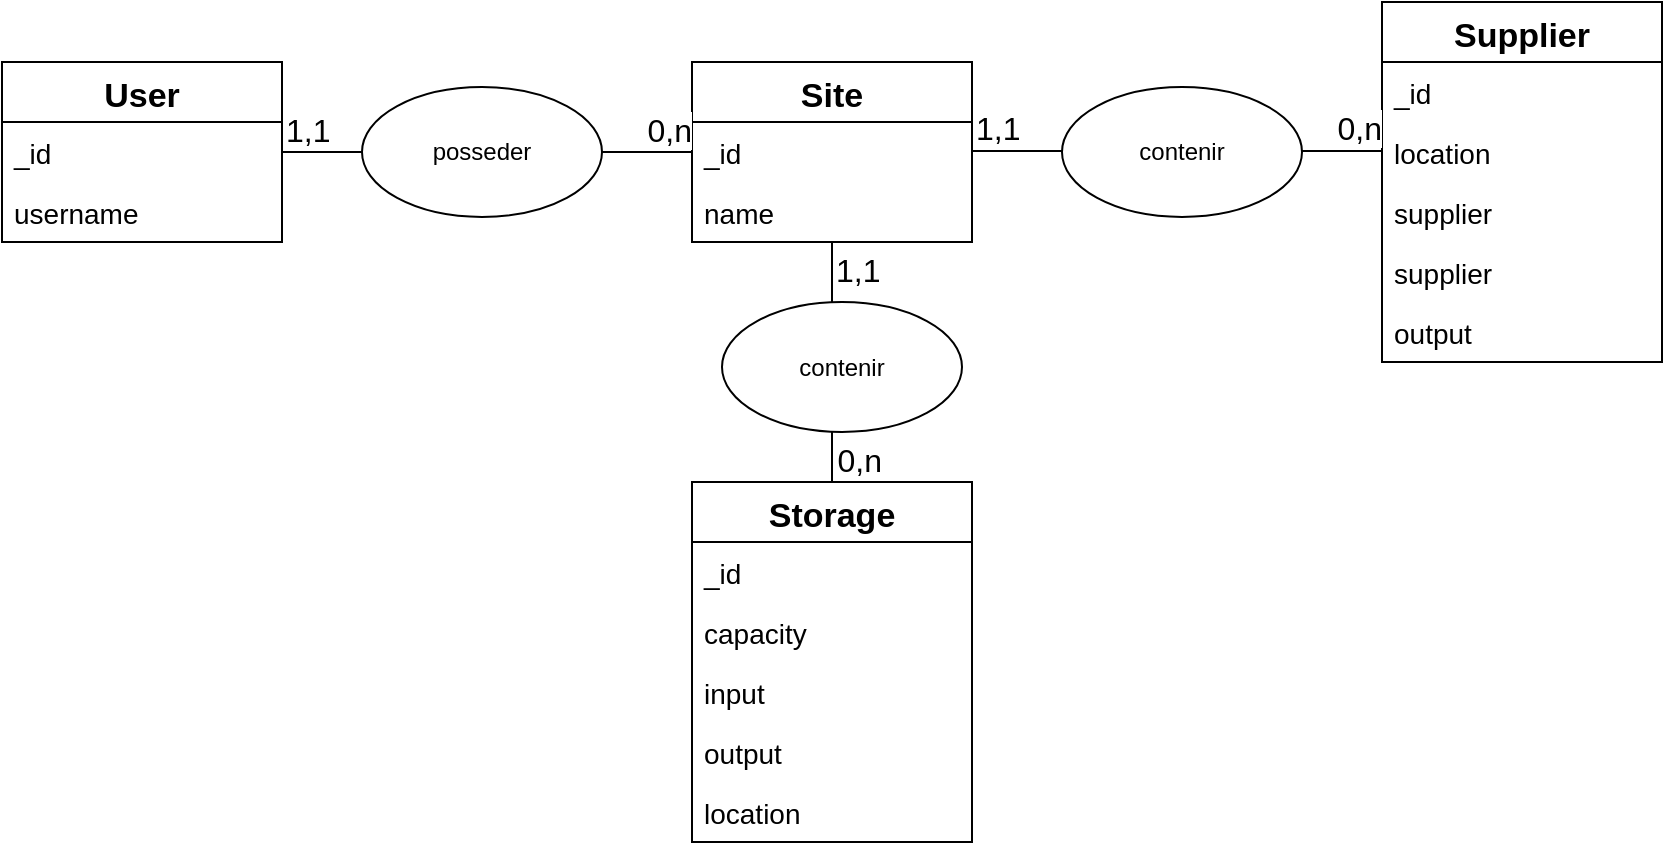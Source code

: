 <mxfile version="20.0.3" type="browser"><diagram id="Ksn7Rp30GhmDVmPr4j0O" name="Page-1"><mxGraphModel dx="572" dy="799" grid="1" gridSize="10" guides="1" tooltips="1" connect="1" arrows="1" fold="1" page="1" pageScale="1" pageWidth="850" pageHeight="1100" math="0" shadow="0"><root><mxCell id="0"/><mxCell id="1" parent="0"/><mxCell id="KCMgJFRSeRRrnCDW5tSi-1" value="User" style="swimlane;fontStyle=1;childLayout=stackLayout;horizontal=1;startSize=30;horizontalStack=0;resizeParent=1;resizeParentMax=0;resizeLast=0;collapsible=1;marginBottom=0;fontSize=17;" parent="1" vertex="1"><mxGeometry x="860" y="150" width="140" height="90" as="geometry"><mxRectangle x="350" y="290" width="60" height="30" as="alternateBounds"/></mxGeometry></mxCell><mxCell id="KCMgJFRSeRRrnCDW5tSi-2" value="_id" style="text;strokeColor=none;fillColor=none;align=left;verticalAlign=middle;spacingLeft=4;spacingRight=4;overflow=hidden;points=[[0,0.5],[1,0.5]];portConstraint=eastwest;rotatable=0;fontSize=14;" parent="KCMgJFRSeRRrnCDW5tSi-1" vertex="1"><mxGeometry y="30" width="140" height="30" as="geometry"/></mxCell><mxCell id="KCMgJFRSeRRrnCDW5tSi-3" value="username" style="text;strokeColor=none;fillColor=none;align=left;verticalAlign=middle;spacingLeft=4;spacingRight=4;overflow=hidden;points=[[0,0.5],[1,0.5]];portConstraint=eastwest;rotatable=0;fontSize=14;" parent="KCMgJFRSeRRrnCDW5tSi-1" vertex="1"><mxGeometry y="60" width="140" height="30" as="geometry"/></mxCell><mxCell id="KCMgJFRSeRRrnCDW5tSi-4" value="Site" style="swimlane;fontStyle=1;childLayout=stackLayout;horizontal=1;startSize=30;horizontalStack=0;resizeParent=1;resizeParentMax=0;resizeLast=0;collapsible=1;marginBottom=0;fontSize=17;" parent="1" vertex="1"><mxGeometry x="1205" y="150" width="140" height="90" as="geometry"><mxRectangle x="350" y="290" width="60" height="30" as="alternateBounds"/></mxGeometry></mxCell><mxCell id="KCMgJFRSeRRrnCDW5tSi-5" value="_id" style="text;strokeColor=none;fillColor=none;align=left;verticalAlign=middle;spacingLeft=4;spacingRight=4;overflow=hidden;points=[[0,0.5],[1,0.5]];portConstraint=eastwest;rotatable=0;fontSize=14;" parent="KCMgJFRSeRRrnCDW5tSi-4" vertex="1"><mxGeometry y="30" width="140" height="30" as="geometry"/></mxCell><mxCell id="KCMgJFRSeRRrnCDW5tSi-16" value="name" style="text;strokeColor=none;fillColor=none;align=left;verticalAlign=middle;spacingLeft=4;spacingRight=4;overflow=hidden;points=[[0,0.5],[1,0.5]];portConstraint=eastwest;rotatable=0;fontSize=14;" parent="KCMgJFRSeRRrnCDW5tSi-4" vertex="1"><mxGeometry y="60" width="140" height="30" as="geometry"/></mxCell><mxCell id="KCMgJFRSeRRrnCDW5tSi-6" value="Supplier" style="swimlane;fontStyle=1;childLayout=stackLayout;horizontal=1;startSize=30;horizontalStack=0;resizeParent=1;resizeParentMax=0;resizeLast=0;collapsible=1;marginBottom=0;fontSize=17;" parent="1" vertex="1"><mxGeometry x="1550" y="120" width="140" height="180" as="geometry"><mxRectangle x="350" y="290" width="60" height="30" as="alternateBounds"/></mxGeometry></mxCell><mxCell id="KCMgJFRSeRRrnCDW5tSi-7" value="_id" style="text;strokeColor=none;fillColor=none;align=left;verticalAlign=middle;spacingLeft=4;spacingRight=4;overflow=hidden;points=[[0,0.5],[1,0.5]];portConstraint=eastwest;rotatable=0;fontSize=14;" parent="KCMgJFRSeRRrnCDW5tSi-6" vertex="1"><mxGeometry y="30" width="140" height="30" as="geometry"/></mxCell><mxCell id="KCMgJFRSeRRrnCDW5tSi-15" value="location   " style="text;strokeColor=none;fillColor=none;align=left;verticalAlign=middle;spacingLeft=4;spacingRight=4;overflow=hidden;points=[[0,0.5],[1,0.5]];portConstraint=eastwest;rotatable=0;fontSize=14;" parent="KCMgJFRSeRRrnCDW5tSi-6" vertex="1"><mxGeometry y="60" width="140" height="30" as="geometry"/></mxCell><mxCell id="KCMgJFRSeRRrnCDW5tSi-14" value="supplier" style="text;strokeColor=none;fillColor=none;align=left;verticalAlign=middle;spacingLeft=4;spacingRight=4;overflow=hidden;points=[[0,0.5],[1,0.5]];portConstraint=eastwest;rotatable=0;fontSize=14;" parent="KCMgJFRSeRRrnCDW5tSi-6" vertex="1"><mxGeometry y="90" width="140" height="30" as="geometry"/></mxCell><mxCell id="KCMgJFRSeRRrnCDW5tSi-13" value="supplier" style="text;strokeColor=none;fillColor=none;align=left;verticalAlign=middle;spacingLeft=4;spacingRight=4;overflow=hidden;points=[[0,0.5],[1,0.5]];portConstraint=eastwest;rotatable=0;fontSize=14;" parent="KCMgJFRSeRRrnCDW5tSi-6" vertex="1"><mxGeometry y="120" width="140" height="30" as="geometry"/></mxCell><mxCell id="KCMgJFRSeRRrnCDW5tSi-12" value="output" style="text;strokeColor=none;fillColor=none;align=left;verticalAlign=middle;spacingLeft=4;spacingRight=4;overflow=hidden;points=[[0,0.5],[1,0.5]];portConstraint=eastwest;rotatable=0;fontSize=14;" parent="KCMgJFRSeRRrnCDW5tSi-6" vertex="1"><mxGeometry y="150" width="140" height="30" as="geometry"/></mxCell><mxCell id="KCMgJFRSeRRrnCDW5tSi-8" value="Storage" style="swimlane;fontStyle=1;childLayout=stackLayout;horizontal=1;startSize=30;horizontalStack=0;resizeParent=1;resizeParentMax=0;resizeLast=0;collapsible=1;marginBottom=0;fontSize=17;" parent="1" vertex="1"><mxGeometry x="1205" y="360" width="140" height="180" as="geometry"><mxRectangle x="350" y="290" width="60" height="30" as="alternateBounds"/></mxGeometry></mxCell><mxCell id="KCMgJFRSeRRrnCDW5tSi-9" value="_id" style="text;strokeColor=none;fillColor=none;align=left;verticalAlign=middle;spacingLeft=4;spacingRight=4;overflow=hidden;points=[[0,0.5],[1,0.5]];portConstraint=eastwest;rotatable=0;fontSize=14;" parent="KCMgJFRSeRRrnCDW5tSi-8" vertex="1"><mxGeometry y="30" width="140" height="30" as="geometry"/></mxCell><mxCell id="KCMgJFRSeRRrnCDW5tSi-20" value="capacity" style="text;strokeColor=none;fillColor=none;align=left;verticalAlign=middle;spacingLeft=4;spacingRight=4;overflow=hidden;points=[[0,0.5],[1,0.5]];portConstraint=eastwest;rotatable=0;fontSize=14;" parent="KCMgJFRSeRRrnCDW5tSi-8" vertex="1"><mxGeometry y="60" width="140" height="30" as="geometry"/></mxCell><mxCell id="KCMgJFRSeRRrnCDW5tSi-19" value="input" style="text;strokeColor=none;fillColor=none;align=left;verticalAlign=middle;spacingLeft=4;spacingRight=4;overflow=hidden;points=[[0,0.5],[1,0.5]];portConstraint=eastwest;rotatable=0;fontSize=14;" parent="KCMgJFRSeRRrnCDW5tSi-8" vertex="1"><mxGeometry y="90" width="140" height="30" as="geometry"/></mxCell><mxCell id="KCMgJFRSeRRrnCDW5tSi-18" value="output" style="text;strokeColor=none;fillColor=none;align=left;verticalAlign=middle;spacingLeft=4;spacingRight=4;overflow=hidden;points=[[0,0.5],[1,0.5]];portConstraint=eastwest;rotatable=0;fontSize=14;" parent="KCMgJFRSeRRrnCDW5tSi-8" vertex="1"><mxGeometry y="120" width="140" height="30" as="geometry"/></mxCell><mxCell id="KCMgJFRSeRRrnCDW5tSi-17" value="location" style="text;strokeColor=none;fillColor=none;align=left;verticalAlign=middle;spacingLeft=4;spacingRight=4;overflow=hidden;points=[[0,0.5],[1,0.5]];portConstraint=eastwest;rotatable=0;fontSize=14;" parent="KCMgJFRSeRRrnCDW5tSi-8" vertex="1"><mxGeometry y="150" width="140" height="30" as="geometry"/></mxCell><mxCell id="Ez-w8TAR4OeqiIRehTk4-2" value="" style="endArrow=none;html=1;edgeStyle=orthogonalEdgeStyle;rounded=0;exitX=1;exitY=0.5;exitDx=0;exitDy=0;entryX=0;entryY=0.5;entryDx=0;entryDy=0;" edge="1" parent="1" source="KCMgJFRSeRRrnCDW5tSi-2" target="KCMgJFRSeRRrnCDW5tSi-5"><mxGeometry relative="1" as="geometry"><mxPoint x="1020" y="194.5" as="sourcePoint"/><mxPoint x="1180" y="194.5" as="targetPoint"/></mxGeometry></mxCell><mxCell id="Ez-w8TAR4OeqiIRehTk4-3" value="1,1" style="edgeLabel;resizable=0;html=1;align=left;verticalAlign=bottom;fontSize=16;" connectable="0" vertex="1" parent="Ez-w8TAR4OeqiIRehTk4-2"><mxGeometry x="-1" relative="1" as="geometry"/></mxCell><mxCell id="Ez-w8TAR4OeqiIRehTk4-4" value="0,n" style="edgeLabel;resizable=0;html=1;align=right;verticalAlign=bottom;fontSize=16;" connectable="0" vertex="1" parent="Ez-w8TAR4OeqiIRehTk4-2"><mxGeometry x="1" relative="1" as="geometry"/></mxCell><mxCell id="KCMgJFRSeRRrnCDW5tSi-28" value="posseder" style="ellipse;whiteSpace=wrap;html=1;" parent="1" vertex="1"><mxGeometry x="1040" y="162.5" width="120" height="65" as="geometry"/></mxCell><mxCell id="Ez-w8TAR4OeqiIRehTk4-8" value="" style="endArrow=none;html=1;edgeStyle=orthogonalEdgeStyle;rounded=0;exitX=1;exitY=0.5;exitDx=0;exitDy=0;entryX=0;entryY=0.5;entryDx=0;entryDy=0;" edge="1" parent="1"><mxGeometry relative="1" as="geometry"><mxPoint x="1345" y="194.5" as="sourcePoint"/><mxPoint x="1550" y="194.5" as="targetPoint"/></mxGeometry></mxCell><mxCell id="Ez-w8TAR4OeqiIRehTk4-9" value="1,1" style="edgeLabel;resizable=0;html=1;align=left;verticalAlign=bottom;fontSize=16;" connectable="0" vertex="1" parent="Ez-w8TAR4OeqiIRehTk4-8"><mxGeometry x="-1" relative="1" as="geometry"/></mxCell><mxCell id="Ez-w8TAR4OeqiIRehTk4-10" value="0,n" style="edgeLabel;resizable=0;html=1;align=right;verticalAlign=bottom;fontSize=16;" connectable="0" vertex="1" parent="Ez-w8TAR4OeqiIRehTk4-8"><mxGeometry x="1" relative="1" as="geometry"/></mxCell><mxCell id="KCMgJFRSeRRrnCDW5tSi-24" value="contenir" style="ellipse;whiteSpace=wrap;html=1;" parent="1" vertex="1"><mxGeometry x="1390" y="162.5" width="120" height="65" as="geometry"/></mxCell><mxCell id="Ez-w8TAR4OeqiIRehTk4-11" value="" style="endArrow=none;html=1;edgeStyle=orthogonalEdgeStyle;rounded=0;entryX=0.5;entryY=0;entryDx=0;entryDy=0;" edge="1" parent="1" source="KCMgJFRSeRRrnCDW5tSi-16"><mxGeometry relative="1" as="geometry"><mxPoint x="1275" y="245.01" as="sourcePoint"/><mxPoint x="1277.94" y="360" as="targetPoint"/><Array as="points"><mxPoint x="1275" y="360"/></Array></mxGeometry></mxCell><mxCell id="Ez-w8TAR4OeqiIRehTk4-12" value="1,1" style="edgeLabel;resizable=0;html=1;align=left;verticalAlign=bottom;fontSize=16;" connectable="0" vertex="1" parent="Ez-w8TAR4OeqiIRehTk4-11"><mxGeometry x="-1" relative="1" as="geometry"><mxPoint y="25" as="offset"/></mxGeometry></mxCell><mxCell id="Ez-w8TAR4OeqiIRehTk4-13" value="0,n" style="edgeLabel;resizable=0;html=1;align=right;verticalAlign=bottom;fontSize=16;" connectable="0" vertex="1" parent="Ez-w8TAR4OeqiIRehTk4-11"><mxGeometry x="1" relative="1" as="geometry"><mxPoint x="22" as="offset"/></mxGeometry></mxCell><mxCell id="KCMgJFRSeRRrnCDW5tSi-26" value="contenir" style="ellipse;whiteSpace=wrap;html=1;" parent="1" vertex="1"><mxGeometry x="1220" y="270" width="120" height="65" as="geometry"/></mxCell></root></mxGraphModel></diagram></mxfile>